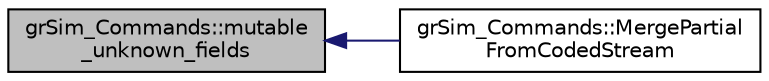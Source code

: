 digraph "grSim_Commands::mutable_unknown_fields"
{
 // INTERACTIVE_SVG=YES
  edge [fontname="Helvetica",fontsize="10",labelfontname="Helvetica",labelfontsize="10"];
  node [fontname="Helvetica",fontsize="10",shape=record];
  rankdir="LR";
  Node1 [label="grSim_Commands::mutable\l_unknown_fields",height=0.2,width=0.4,color="black", fillcolor="grey75", style="filled", fontcolor="black"];
  Node1 -> Node2 [dir="back",color="midnightblue",fontsize="10",style="solid",fontname="Helvetica"];
  Node2 [label="grSim_Commands::MergePartial\lFromCodedStream",height=0.2,width=0.4,color="black", fillcolor="white", style="filled",URL="$d0/d13/classgr_sim___commands.html#afbe5ad8dff83a131fcb721f44c281a4d"];
}
